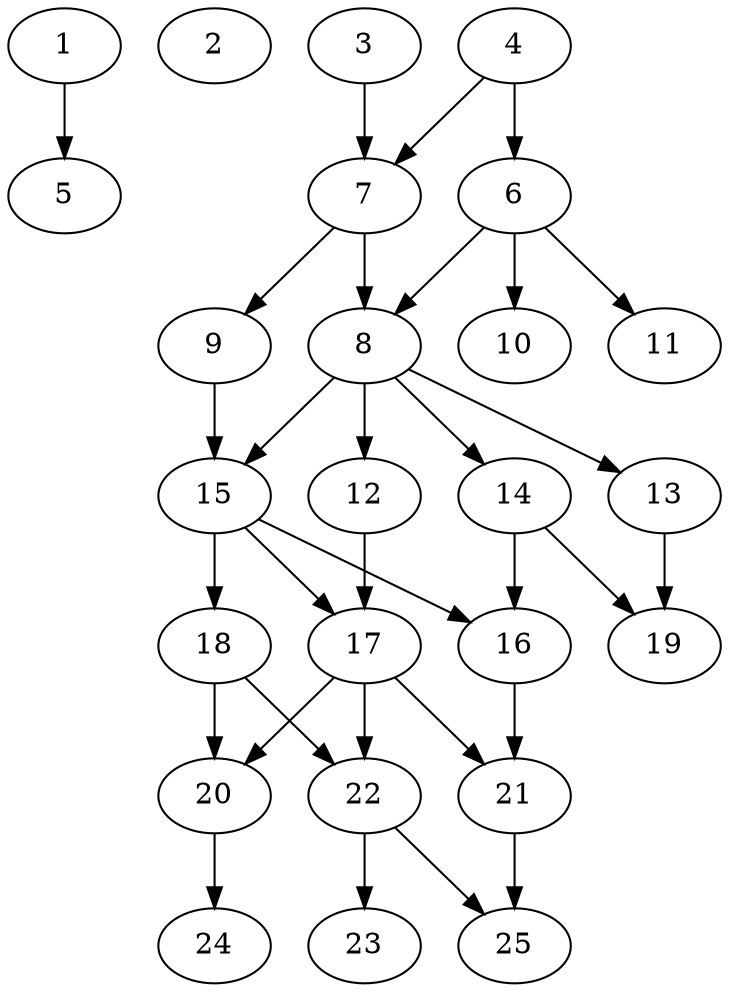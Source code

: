 // DAG automatically generated by daggen at Thu Oct  3 14:00:40 2019
// ./daggen --dot -n 25 --ccr 0.5 --fat 0.5 --regular 0.9 --density 0.5 --mindata 5242880 --maxdata 52428800 
digraph G {
  1 [size="60131328", alpha="0.08", expect_size="30065664"] 
  1 -> 5 [size ="30065664"]
  2 [size="50741248", alpha="0.13", expect_size="25370624"] 
  3 [size="89042944", alpha="0.09", expect_size="44521472"] 
  3 -> 7 [size ="44521472"]
  4 [size="26677248", alpha="0.14", expect_size="13338624"] 
  4 -> 6 [size ="13338624"]
  4 -> 7 [size ="13338624"]
  5 [size="101691392", alpha="0.06", expect_size="50845696"] 
  6 [size="76204032", alpha="0.13", expect_size="38102016"] 
  6 -> 8 [size ="38102016"]
  6 -> 10 [size ="38102016"]
  6 -> 11 [size ="38102016"]
  7 [size="78239744", alpha="0.14", expect_size="39119872"] 
  7 -> 8 [size ="39119872"]
  7 -> 9 [size ="39119872"]
  8 [size="73117696", alpha="0.12", expect_size="36558848"] 
  8 -> 12 [size ="36558848"]
  8 -> 13 [size ="36558848"]
  8 -> 14 [size ="36558848"]
  8 -> 15 [size ="36558848"]
  9 [size="72151040", alpha="0.05", expect_size="36075520"] 
  9 -> 15 [size ="36075520"]
  10 [size="56293376", alpha="0.07", expect_size="28146688"] 
  11 [size="87232512", alpha="0.08", expect_size="43616256"] 
  12 [size="28897280", alpha="0.02", expect_size="14448640"] 
  12 -> 17 [size ="14448640"]
  13 [size="91277312", alpha="0.19", expect_size="45638656"] 
  13 -> 19 [size ="45638656"]
  14 [size="37296128", alpha="0.19", expect_size="18648064"] 
  14 -> 16 [size ="18648064"]
  14 -> 19 [size ="18648064"]
  15 [size="103727104", alpha="0.18", expect_size="51863552"] 
  15 -> 16 [size ="51863552"]
  15 -> 17 [size ="51863552"]
  15 -> 18 [size ="51863552"]
  16 [size="35811328", alpha="0.02", expect_size="17905664"] 
  16 -> 21 [size ="17905664"]
  17 [size="96092160", alpha="0.12", expect_size="48046080"] 
  17 -> 20 [size ="48046080"]
  17 -> 21 [size ="48046080"]
  17 -> 22 [size ="48046080"]
  18 [size="65685504", alpha="0.03", expect_size="32842752"] 
  18 -> 20 [size ="32842752"]
  18 -> 22 [size ="32842752"]
  19 [size="30253056", alpha="0.01", expect_size="15126528"] 
  20 [size="51628032", alpha="0.19", expect_size="25814016"] 
  20 -> 24 [size ="25814016"]
  21 [size="86597632", alpha="0.08", expect_size="43298816"] 
  21 -> 25 [size ="43298816"]
  22 [size="27635712", alpha="0.05", expect_size="13817856"] 
  22 -> 23 [size ="13817856"]
  22 -> 25 [size ="13817856"]
  23 [size="37107712", alpha="0.19", expect_size="18553856"] 
  24 [size="34291712", alpha="0.17", expect_size="17145856"] 
  25 [size="27246592", alpha="0.13", expect_size="13623296"] 
}
